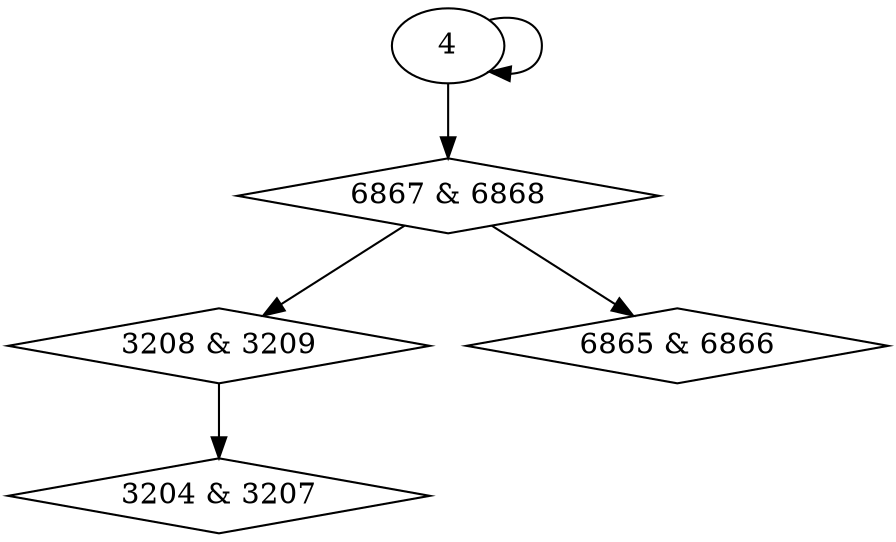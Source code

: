 digraph {
0 [label = "3204 & 3207", shape = diamond];
1 [label = "3208 & 3209", shape = diamond];
2 [label = "6865 & 6866", shape = diamond];
3 [label = "6867 & 6868", shape = diamond];
1 -> 0;
3 -> 1;
3 -> 2;
4 -> 3;
4 -> 4;
}
